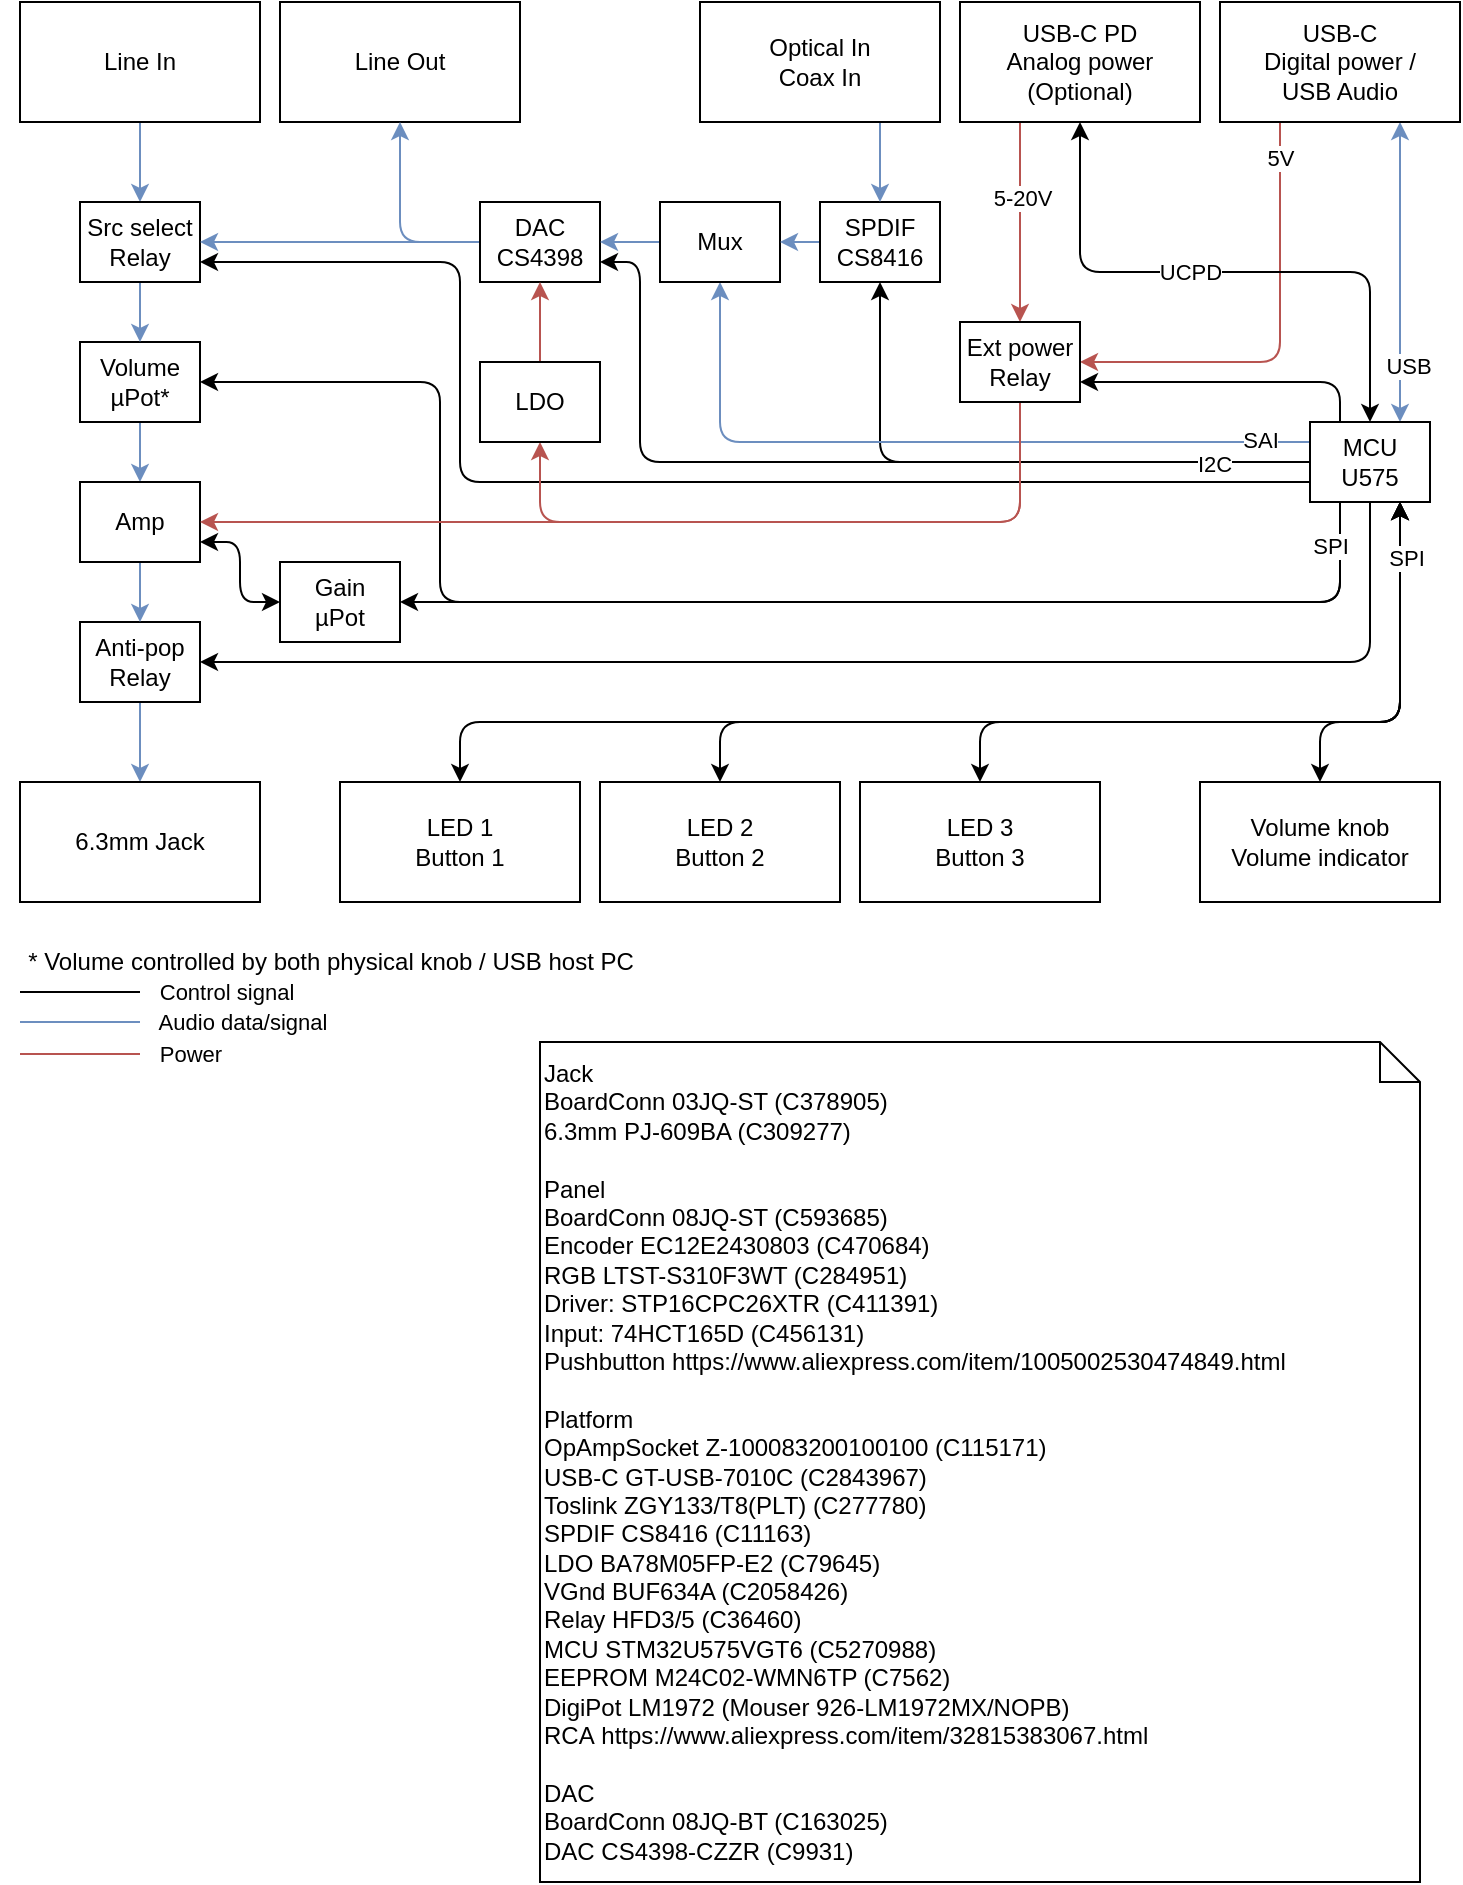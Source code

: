 <mxfile version="21.1.2" type="device">
  <diagram name="Page-1" id="n-3lD2H-Wkeag2W9W8b0">
    <mxGraphModel dx="954" dy="674" grid="1" gridSize="10" guides="1" tooltips="1" connect="1" arrows="1" fold="1" page="1" pageScale="1" pageWidth="827" pageHeight="1169" math="0" shadow="0">
      <root>
        <mxCell id="0" />
        <mxCell id="1" parent="0" />
        <mxCell id="n_GUoloKwii0JjfSqNVO-13" style="edgeStyle=orthogonalEdgeStyle;rounded=1;orthogonalLoop=1;jettySize=auto;html=1;exitX=0;exitY=0.5;exitDx=0;exitDy=0;entryX=0.5;entryY=1;entryDx=0;entryDy=0;" parent="1" source="EO7T-lwEUSpfjx_beom1-7" target="EO7T-lwEUSpfjx_beom1-54" edge="1">
          <mxGeometry relative="1" as="geometry" />
        </mxCell>
        <mxCell id="EO7T-lwEUSpfjx_beom1-37" style="edgeStyle=orthogonalEdgeStyle;rounded=0;orthogonalLoop=1;jettySize=auto;html=1;exitX=0.5;exitY=1;exitDx=0;exitDy=0;entryX=0.5;entryY=0;entryDx=0;entryDy=0;fillColor=#dae8fc;strokeColor=#6c8ebf;" parent="1" source="EO7T-lwEUSpfjx_beom1-1" target="EO7T-lwEUSpfjx_beom1-5" edge="1">
          <mxGeometry relative="1" as="geometry" />
        </mxCell>
        <mxCell id="EO7T-lwEUSpfjx_beom1-1" value="Line In" style="rounded=0;whiteSpace=wrap;html=1;" parent="1" vertex="1">
          <mxGeometry x="40" y="100" width="120" height="60" as="geometry" />
        </mxCell>
        <mxCell id="EO7T-lwEUSpfjx_beom1-2" value="Line Out" style="rounded=0;whiteSpace=wrap;html=1;" parent="1" vertex="1">
          <mxGeometry x="170" y="100" width="120" height="60" as="geometry" />
        </mxCell>
        <mxCell id="EO7T-lwEUSpfjx_beom1-18" style="edgeStyle=orthogonalEdgeStyle;rounded=0;orthogonalLoop=1;jettySize=auto;html=1;exitX=0.75;exitY=1;exitDx=0;exitDy=0;entryX=0.75;entryY=0;entryDx=0;entryDy=0;fillColor=#dae8fc;strokeColor=#6c8ebf;startArrow=classic;startFill=1;" parent="1" source="EO7T-lwEUSpfjx_beom1-3" target="EO7T-lwEUSpfjx_beom1-7" edge="1">
          <mxGeometry relative="1" as="geometry" />
        </mxCell>
        <mxCell id="n_GUoloKwii0JjfSqNVO-3" value="USB" style="edgeLabel;html=1;align=center;verticalAlign=middle;resizable=0;points=[];" parent="EO7T-lwEUSpfjx_beom1-18" vertex="1" connectable="0">
          <mxGeometry x="0.624" y="1" relative="1" as="geometry">
            <mxPoint x="3" as="offset" />
          </mxGeometry>
        </mxCell>
        <mxCell id="EO7T-lwEUSpfjx_beom1-21" style="edgeStyle=orthogonalEdgeStyle;rounded=1;orthogonalLoop=1;jettySize=auto;html=1;exitX=0.25;exitY=1;exitDx=0;exitDy=0;entryX=1;entryY=0.5;entryDx=0;entryDy=0;fillColor=#f8cecc;strokeColor=#b85450;" parent="1" source="EO7T-lwEUSpfjx_beom1-3" target="EO7T-lwEUSpfjx_beom1-17" edge="1">
          <mxGeometry relative="1" as="geometry" />
        </mxCell>
        <mxCell id="EO7T-lwEUSpfjx_beom1-48" value="5V" style="edgeLabel;html=1;align=center;verticalAlign=middle;resizable=0;points=[];" parent="EO7T-lwEUSpfjx_beom1-21" vertex="1" connectable="0">
          <mxGeometry x="-0.783" relative="1" as="geometry">
            <mxPoint y="-6" as="offset" />
          </mxGeometry>
        </mxCell>
        <mxCell id="EO7T-lwEUSpfjx_beom1-3" value="USB-C&lt;br&gt;Digital power /&lt;br&gt;USB Audio" style="rounded=0;whiteSpace=wrap;html=1;" parent="1" vertex="1">
          <mxGeometry x="640" y="100" width="120" height="60" as="geometry" />
        </mxCell>
        <mxCell id="EO7T-lwEUSpfjx_beom1-39" style="edgeStyle=orthogonalEdgeStyle;rounded=0;orthogonalLoop=1;jettySize=auto;html=1;exitX=0.5;exitY=1;exitDx=0;exitDy=0;entryX=0.5;entryY=0;entryDx=0;entryDy=0;fillColor=#dae8fc;strokeColor=#6c8ebf;" parent="1" source="EO7T-lwEUSpfjx_beom1-4" target="EO7T-lwEUSpfjx_beom1-16" edge="1">
          <mxGeometry relative="1" as="geometry" />
        </mxCell>
        <mxCell id="EO7T-lwEUSpfjx_beom1-4" value="Volume&lt;br&gt;µPot*" style="rounded=0;whiteSpace=wrap;html=1;" parent="1" vertex="1">
          <mxGeometry x="70" y="270" width="60" height="40" as="geometry" />
        </mxCell>
        <mxCell id="EO7T-lwEUSpfjx_beom1-38" style="edgeStyle=orthogonalEdgeStyle;rounded=0;orthogonalLoop=1;jettySize=auto;html=1;exitX=0.5;exitY=1;exitDx=0;exitDy=0;entryX=0.5;entryY=0;entryDx=0;entryDy=0;fillColor=#dae8fc;strokeColor=#6c8ebf;" parent="1" source="EO7T-lwEUSpfjx_beom1-5" target="EO7T-lwEUSpfjx_beom1-4" edge="1">
          <mxGeometry relative="1" as="geometry" />
        </mxCell>
        <mxCell id="EO7T-lwEUSpfjx_beom1-5" value="Src select&lt;br&gt;Relay" style="rounded=0;whiteSpace=wrap;html=1;" parent="1" vertex="1">
          <mxGeometry x="70" y="200" width="60" height="40" as="geometry" />
        </mxCell>
        <mxCell id="EO7T-lwEUSpfjx_beom1-41" style="edgeStyle=orthogonalEdgeStyle;rounded=0;orthogonalLoop=1;jettySize=auto;html=1;exitX=0.5;exitY=1;exitDx=0;exitDy=0;entryX=0.5;entryY=0;entryDx=0;entryDy=0;fillColor=#dae8fc;strokeColor=#6c8ebf;" parent="1" source="EO7T-lwEUSpfjx_beom1-6" target="EO7T-lwEUSpfjx_beom1-9" edge="1">
          <mxGeometry relative="1" as="geometry" />
        </mxCell>
        <mxCell id="EO7T-lwEUSpfjx_beom1-6" value="Anti-pop&lt;br&gt;Relay" style="rounded=0;whiteSpace=wrap;html=1;" parent="1" vertex="1">
          <mxGeometry x="70" y="410" width="60" height="40" as="geometry" />
        </mxCell>
        <mxCell id="EO7T-lwEUSpfjx_beom1-28" style="edgeStyle=orthogonalEdgeStyle;rounded=1;orthogonalLoop=1;jettySize=auto;html=1;exitX=0.25;exitY=0;exitDx=0;exitDy=0;entryX=1;entryY=0.75;entryDx=0;entryDy=0;" parent="1" source="EO7T-lwEUSpfjx_beom1-7" target="EO7T-lwEUSpfjx_beom1-17" edge="1">
          <mxGeometry relative="1" as="geometry" />
        </mxCell>
        <mxCell id="EO7T-lwEUSpfjx_beom1-32" style="edgeStyle=orthogonalEdgeStyle;rounded=1;orthogonalLoop=1;jettySize=auto;html=1;exitX=0;exitY=0.25;exitDx=0;exitDy=0;fillColor=#dae8fc;strokeColor=#6c8ebf;entryX=0.5;entryY=1;entryDx=0;entryDy=0;" parent="1" source="EO7T-lwEUSpfjx_beom1-7" target="EO7T-lwEUSpfjx_beom1-53" edge="1">
          <mxGeometry relative="1" as="geometry">
            <mxPoint x="450" y="220" as="targetPoint" />
            <Array as="points">
              <mxPoint x="390" y="320" />
            </Array>
          </mxGeometry>
        </mxCell>
        <mxCell id="n_GUoloKwii0JjfSqNVO-5" value="SAI" style="edgeLabel;html=1;align=center;verticalAlign=middle;resizable=0;points=[];" parent="EO7T-lwEUSpfjx_beom1-32" vertex="1" connectable="0">
          <mxGeometry x="-0.849" y="-1" relative="1" as="geometry">
            <mxPoint x="3" as="offset" />
          </mxGeometry>
        </mxCell>
        <mxCell id="EO7T-lwEUSpfjx_beom1-34" style="edgeStyle=orthogonalEdgeStyle;rounded=1;orthogonalLoop=1;jettySize=auto;html=1;exitX=0;exitY=0.75;exitDx=0;exitDy=0;entryX=1;entryY=0.75;entryDx=0;entryDy=0;" parent="1" source="EO7T-lwEUSpfjx_beom1-7" target="EO7T-lwEUSpfjx_beom1-5" edge="1">
          <mxGeometry relative="1" as="geometry">
            <Array as="points">
              <mxPoint x="260" y="340" />
              <mxPoint x="260" y="230" />
            </Array>
          </mxGeometry>
        </mxCell>
        <mxCell id="EO7T-lwEUSpfjx_beom1-35" style="edgeStyle=orthogonalEdgeStyle;rounded=1;orthogonalLoop=1;jettySize=auto;html=1;exitX=0.25;exitY=1;exitDx=0;exitDy=0;entryX=1;entryY=0.5;entryDx=0;entryDy=0;" parent="1" source="EO7T-lwEUSpfjx_beom1-7" target="EO7T-lwEUSpfjx_beom1-4" edge="1">
          <mxGeometry relative="1" as="geometry">
            <Array as="points">
              <mxPoint x="700" y="400" />
              <mxPoint x="250" y="400" />
              <mxPoint x="250" y="290" />
            </Array>
          </mxGeometry>
        </mxCell>
        <mxCell id="EO7T-lwEUSpfjx_beom1-36" style="edgeStyle=orthogonalEdgeStyle;rounded=1;orthogonalLoop=1;jettySize=auto;html=1;exitX=0.5;exitY=1;exitDx=0;exitDy=0;entryX=1;entryY=0.5;entryDx=0;entryDy=0;" parent="1" source="EO7T-lwEUSpfjx_beom1-7" target="EO7T-lwEUSpfjx_beom1-6" edge="1">
          <mxGeometry relative="1" as="geometry" />
        </mxCell>
        <mxCell id="EO7T-lwEUSpfjx_beom1-51" style="edgeStyle=orthogonalEdgeStyle;orthogonalLoop=1;jettySize=auto;html=1;exitX=0.25;exitY=1;exitDx=0;exitDy=0;entryX=1;entryY=0.5;entryDx=0;entryDy=0;rounded=1;" parent="1" source="EO7T-lwEUSpfjx_beom1-7" target="EO7T-lwEUSpfjx_beom1-50" edge="1">
          <mxGeometry relative="1" as="geometry" />
        </mxCell>
        <mxCell id="n_GUoloKwii0JjfSqNVO-1" value="SPI" style="edgeLabel;html=1;align=center;verticalAlign=middle;resizable=0;points=[];" parent="EO7T-lwEUSpfjx_beom1-51" vertex="1" connectable="0">
          <mxGeometry x="-0.764" relative="1" as="geometry">
            <mxPoint x="6" y="-28" as="offset" />
          </mxGeometry>
        </mxCell>
        <mxCell id="n_GUoloKwii0JjfSqNVO-11" style="edgeStyle=orthogonalEdgeStyle;rounded=1;orthogonalLoop=1;jettySize=auto;html=1;exitX=0;exitY=0.5;exitDx=0;exitDy=0;entryX=1;entryY=0.75;entryDx=0;entryDy=0;" parent="1" source="EO7T-lwEUSpfjx_beom1-7" target="EO7T-lwEUSpfjx_beom1-8" edge="1">
          <mxGeometry relative="1" as="geometry">
            <Array as="points">
              <mxPoint x="350" y="330" />
              <mxPoint x="350" y="230" />
            </Array>
          </mxGeometry>
        </mxCell>
        <mxCell id="n_GUoloKwii0JjfSqNVO-12" value="I2C" style="edgeLabel;html=1;align=center;verticalAlign=middle;resizable=0;points=[];" parent="n_GUoloKwii0JjfSqNVO-11" vertex="1" connectable="0">
          <mxGeometry x="-0.789" y="1" relative="1" as="geometry">
            <mxPoint as="offset" />
          </mxGeometry>
        </mxCell>
        <mxCell id="EO7T-lwEUSpfjx_beom1-7" value="MCU&lt;br&gt;U575" style="rounded=0;whiteSpace=wrap;html=1;" parent="1" vertex="1">
          <mxGeometry x="685" y="310" width="60" height="40" as="geometry" />
        </mxCell>
        <mxCell id="EO7T-lwEUSpfjx_beom1-26" style="edgeStyle=orthogonalEdgeStyle;rounded=1;orthogonalLoop=1;jettySize=auto;html=1;exitX=0;exitY=0.5;exitDx=0;exitDy=0;entryX=1;entryY=0.5;entryDx=0;entryDy=0;fillColor=#dae8fc;strokeColor=#6c8ebf;" parent="1" source="EO7T-lwEUSpfjx_beom1-8" target="EO7T-lwEUSpfjx_beom1-5" edge="1">
          <mxGeometry relative="1" as="geometry" />
        </mxCell>
        <mxCell id="EO7T-lwEUSpfjx_beom1-27" style="edgeStyle=orthogonalEdgeStyle;rounded=1;orthogonalLoop=1;jettySize=auto;html=1;exitX=0;exitY=0.5;exitDx=0;exitDy=0;entryX=0.5;entryY=1;entryDx=0;entryDy=0;fillColor=#dae8fc;strokeColor=#6c8ebf;" parent="1" source="EO7T-lwEUSpfjx_beom1-8" target="EO7T-lwEUSpfjx_beom1-2" edge="1">
          <mxGeometry relative="1" as="geometry" />
        </mxCell>
        <mxCell id="EO7T-lwEUSpfjx_beom1-8" value="DAC&lt;br&gt;CS4398" style="rounded=0;whiteSpace=wrap;html=1;" parent="1" vertex="1">
          <mxGeometry x="270" y="200" width="60" height="40" as="geometry" />
        </mxCell>
        <mxCell id="EO7T-lwEUSpfjx_beom1-9" value="6.3mm Jack" style="rounded=0;whiteSpace=wrap;html=1;" parent="1" vertex="1">
          <mxGeometry x="40" y="490" width="120" height="60" as="geometry" />
        </mxCell>
        <mxCell id="EO7T-lwEUSpfjx_beom1-22" style="edgeStyle=orthogonalEdgeStyle;rounded=1;orthogonalLoop=1;jettySize=auto;html=1;exitX=0.5;exitY=0;exitDx=0;exitDy=0;entryX=0.75;entryY=1;entryDx=0;entryDy=0;startArrow=classic;startFill=1;" parent="1" source="EO7T-lwEUSpfjx_beom1-10" target="EO7T-lwEUSpfjx_beom1-7" edge="1">
          <mxGeometry relative="1" as="geometry">
            <Array as="points">
              <mxPoint x="690" y="460" />
              <mxPoint x="730" y="460" />
            </Array>
          </mxGeometry>
        </mxCell>
        <mxCell id="EO7T-lwEUSpfjx_beom1-10" value="Volume knob&lt;br&gt;Volume indicator" style="rounded=0;whiteSpace=wrap;html=1;" parent="1" vertex="1">
          <mxGeometry x="630" y="490" width="120" height="60" as="geometry" />
        </mxCell>
        <mxCell id="EO7T-lwEUSpfjx_beom1-25" style="edgeStyle=orthogonalEdgeStyle;rounded=1;orthogonalLoop=1;jettySize=auto;html=1;exitX=0.5;exitY=0;exitDx=0;exitDy=0;entryX=0.75;entryY=1;entryDx=0;entryDy=0;startArrow=classic;startFill=1;" parent="1" source="EO7T-lwEUSpfjx_beom1-11" target="EO7T-lwEUSpfjx_beom1-7" edge="1">
          <mxGeometry relative="1" as="geometry">
            <mxPoint x="700" y="360" as="targetPoint" />
            <Array as="points">
              <mxPoint x="260" y="460" />
              <mxPoint x="730" y="460" />
            </Array>
          </mxGeometry>
        </mxCell>
        <mxCell id="EO7T-lwEUSpfjx_beom1-11" value="LED 1&lt;br&gt;Button 1" style="rounded=0;whiteSpace=wrap;html=1;" parent="1" vertex="1">
          <mxGeometry x="200" y="490" width="120" height="60" as="geometry" />
        </mxCell>
        <mxCell id="EO7T-lwEUSpfjx_beom1-24" style="edgeStyle=orthogonalEdgeStyle;rounded=1;orthogonalLoop=1;jettySize=auto;html=1;exitX=0.5;exitY=0;exitDx=0;exitDy=0;startArrow=classic;startFill=1;" parent="1" source="EO7T-lwEUSpfjx_beom1-12" edge="1">
          <mxGeometry relative="1" as="geometry">
            <mxPoint x="730" y="350" as="targetPoint" />
            <Array as="points">
              <mxPoint x="390" y="460" />
              <mxPoint x="730" y="460" />
            </Array>
          </mxGeometry>
        </mxCell>
        <mxCell id="EO7T-lwEUSpfjx_beom1-12" value="LED 2&lt;br&gt;Button 2" style="rounded=0;whiteSpace=wrap;html=1;" parent="1" vertex="1">
          <mxGeometry x="330" y="490" width="120" height="60" as="geometry" />
        </mxCell>
        <mxCell id="EO7T-lwEUSpfjx_beom1-23" style="edgeStyle=orthogonalEdgeStyle;rounded=1;orthogonalLoop=1;jettySize=auto;html=1;exitX=0.5;exitY=0;exitDx=0;exitDy=0;entryX=0.75;entryY=1;entryDx=0;entryDy=0;startArrow=classic;startFill=1;" parent="1" source="EO7T-lwEUSpfjx_beom1-13" target="EO7T-lwEUSpfjx_beom1-7" edge="1">
          <mxGeometry relative="1" as="geometry">
            <Array as="points">
              <mxPoint x="520" y="460" />
              <mxPoint x="730" y="460" />
            </Array>
          </mxGeometry>
        </mxCell>
        <mxCell id="n_GUoloKwii0JjfSqNVO-2" value="SPI" style="edgeLabel;html=1;align=center;verticalAlign=middle;resizable=0;points=[];" parent="EO7T-lwEUSpfjx_beom1-23" vertex="1" connectable="0">
          <mxGeometry x="0.841" y="-1" relative="1" as="geometry">
            <mxPoint x="2" as="offset" />
          </mxGeometry>
        </mxCell>
        <mxCell id="EO7T-lwEUSpfjx_beom1-13" value="LED 3&lt;br&gt;Button 3" style="rounded=0;whiteSpace=wrap;html=1;" parent="1" vertex="1">
          <mxGeometry x="460" y="490" width="120" height="60" as="geometry" />
        </mxCell>
        <mxCell id="EO7T-lwEUSpfjx_beom1-19" style="edgeStyle=orthogonalEdgeStyle;rounded=0;orthogonalLoop=1;jettySize=auto;html=1;exitX=0.25;exitY=1;exitDx=0;exitDy=0;entryX=0.5;entryY=0;entryDx=0;entryDy=0;fillColor=#f8cecc;strokeColor=#b85450;" parent="1" source="EO7T-lwEUSpfjx_beom1-14" target="EO7T-lwEUSpfjx_beom1-17" edge="1">
          <mxGeometry relative="1" as="geometry">
            <mxPoint x="570" y="200" as="targetPoint" />
          </mxGeometry>
        </mxCell>
        <mxCell id="EO7T-lwEUSpfjx_beom1-61" value="5-20V" style="edgeLabel;html=1;align=center;verticalAlign=middle;resizable=0;points=[];" parent="EO7T-lwEUSpfjx_beom1-19" vertex="1" connectable="0">
          <mxGeometry x="-0.243" y="1" relative="1" as="geometry">
            <mxPoint as="offset" />
          </mxGeometry>
        </mxCell>
        <mxCell id="EO7T-lwEUSpfjx_beom1-14" value="USB-C PD&lt;br&gt;Analog power&lt;br&gt;(Optional)" style="rounded=0;whiteSpace=wrap;html=1;" parent="1" vertex="1">
          <mxGeometry x="510" y="100" width="120" height="60" as="geometry" />
        </mxCell>
        <mxCell id="EO7T-lwEUSpfjx_beom1-30" style="edgeStyle=orthogonalEdgeStyle;rounded=1;orthogonalLoop=1;jettySize=auto;html=1;exitX=0.5;exitY=1;exitDx=0;exitDy=0;entryX=0.5;entryY=0;entryDx=0;entryDy=0;startArrow=classic;startFill=1;" parent="1" source="EO7T-lwEUSpfjx_beom1-14" target="EO7T-lwEUSpfjx_beom1-7" edge="1">
          <mxGeometry relative="1" as="geometry">
            <mxPoint x="600" y="220" as="sourcePoint" />
          </mxGeometry>
        </mxCell>
        <mxCell id="n_GUoloKwii0JjfSqNVO-6" value="UCPD" style="edgeLabel;html=1;align=center;verticalAlign=middle;resizable=0;points=[];" parent="EO7T-lwEUSpfjx_beom1-30" vertex="1" connectable="0">
          <mxGeometry x="-0.169" y="2" relative="1" as="geometry">
            <mxPoint x="7" y="2" as="offset" />
          </mxGeometry>
        </mxCell>
        <mxCell id="EO7T-lwEUSpfjx_beom1-40" style="edgeStyle=orthogonalEdgeStyle;rounded=0;orthogonalLoop=1;jettySize=auto;html=1;exitX=0.5;exitY=1;exitDx=0;exitDy=0;entryX=0.5;entryY=0;entryDx=0;entryDy=0;fillColor=#dae8fc;strokeColor=#6c8ebf;" parent="1" source="EO7T-lwEUSpfjx_beom1-16" target="EO7T-lwEUSpfjx_beom1-6" edge="1">
          <mxGeometry relative="1" as="geometry" />
        </mxCell>
        <mxCell id="EO7T-lwEUSpfjx_beom1-16" value="Amp" style="rounded=0;whiteSpace=wrap;html=1;" parent="1" vertex="1">
          <mxGeometry x="70" y="340" width="60" height="40" as="geometry" />
        </mxCell>
        <mxCell id="EO7T-lwEUSpfjx_beom1-33" style="edgeStyle=orthogonalEdgeStyle;rounded=1;orthogonalLoop=1;jettySize=auto;html=1;exitX=0.5;exitY=1;exitDx=0;exitDy=0;entryX=1;entryY=0.5;entryDx=0;entryDy=0;fillColor=#f8cecc;strokeColor=#b85450;" parent="1" source="EO7T-lwEUSpfjx_beom1-17" target="EO7T-lwEUSpfjx_beom1-16" edge="1">
          <mxGeometry relative="1" as="geometry">
            <Array as="points">
              <mxPoint x="540" y="360" />
            </Array>
          </mxGeometry>
        </mxCell>
        <mxCell id="n_GUoloKwii0JjfSqNVO-8" style="edgeStyle=orthogonalEdgeStyle;rounded=1;orthogonalLoop=1;jettySize=auto;html=1;exitX=0.5;exitY=1;exitDx=0;exitDy=0;entryX=0.5;entryY=1;entryDx=0;entryDy=0;fillColor=#f8cecc;strokeColor=#b85450;" parent="1" source="EO7T-lwEUSpfjx_beom1-17" target="n_GUoloKwii0JjfSqNVO-7" edge="1">
          <mxGeometry relative="1" as="geometry">
            <Array as="points">
              <mxPoint x="540" y="360" />
              <mxPoint x="300" y="360" />
            </Array>
          </mxGeometry>
        </mxCell>
        <mxCell id="EO7T-lwEUSpfjx_beom1-17" value="Ext power&lt;br&gt;Relay" style="rounded=0;whiteSpace=wrap;html=1;" parent="1" vertex="1">
          <mxGeometry x="510" y="260" width="60" height="40" as="geometry" />
        </mxCell>
        <mxCell id="EO7T-lwEUSpfjx_beom1-44" value="" style="endArrow=none;html=1;rounded=0;fillColor=#dae8fc;strokeColor=#6c8ebf;" parent="1" edge="1">
          <mxGeometry width="50" height="50" relative="1" as="geometry">
            <mxPoint x="40" y="610" as="sourcePoint" />
            <mxPoint x="100" y="610" as="targetPoint" />
          </mxGeometry>
        </mxCell>
        <mxCell id="EO7T-lwEUSpfjx_beom1-45" value="Audio data/signal" style="edgeLabel;html=1;align=center;verticalAlign=middle;resizable=0;points=[];" parent="EO7T-lwEUSpfjx_beom1-44" vertex="1" connectable="0">
          <mxGeometry x="-0.403" y="-2" relative="1" as="geometry">
            <mxPoint x="93" y="-2" as="offset" />
          </mxGeometry>
        </mxCell>
        <mxCell id="EO7T-lwEUSpfjx_beom1-46" value="" style="endArrow=none;html=1;rounded=0;fillColor=#f8cecc;strokeColor=#b85450;" parent="1" edge="1">
          <mxGeometry width="50" height="50" relative="1" as="geometry">
            <mxPoint x="40" y="626" as="sourcePoint" />
            <mxPoint x="100" y="626" as="targetPoint" />
          </mxGeometry>
        </mxCell>
        <mxCell id="EO7T-lwEUSpfjx_beom1-47" value="Power" style="edgeLabel;html=1;align=center;verticalAlign=middle;resizable=0;points=[];" parent="EO7T-lwEUSpfjx_beom1-46" vertex="1" connectable="0">
          <mxGeometry x="-0.403" y="-2" relative="1" as="geometry">
            <mxPoint x="67" y="-2" as="offset" />
          </mxGeometry>
        </mxCell>
        <mxCell id="EO7T-lwEUSpfjx_beom1-49" value="* Volume controlled by both physical knob / USB host PC" style="text;html=1;align=center;verticalAlign=middle;resizable=0;points=[];autosize=1;strokeColor=none;fillColor=none;" parent="1" vertex="1">
          <mxGeometry x="30" y="565" width="330" height="30" as="geometry" />
        </mxCell>
        <mxCell id="n_GUoloKwii0JjfSqNVO-10" style="edgeStyle=orthogonalEdgeStyle;rounded=1;orthogonalLoop=1;jettySize=auto;html=1;exitX=0;exitY=0.5;exitDx=0;exitDy=0;entryX=1;entryY=0.75;entryDx=0;entryDy=0;startArrow=classic;startFill=1;" parent="1" source="EO7T-lwEUSpfjx_beom1-50" target="EO7T-lwEUSpfjx_beom1-16" edge="1">
          <mxGeometry relative="1" as="geometry" />
        </mxCell>
        <mxCell id="EO7T-lwEUSpfjx_beom1-50" value="Gain&lt;br&gt;µPot" style="rounded=0;whiteSpace=wrap;html=1;" parent="1" vertex="1">
          <mxGeometry x="170" y="380" width="60" height="40" as="geometry" />
        </mxCell>
        <mxCell id="EO7T-lwEUSpfjx_beom1-56" style="edgeStyle=orthogonalEdgeStyle;rounded=0;orthogonalLoop=1;jettySize=auto;html=1;exitX=0;exitY=0.5;exitDx=0;exitDy=0;entryX=1;entryY=0.5;entryDx=0;entryDy=0;fillColor=#dae8fc;strokeColor=#6c8ebf;" parent="1" source="EO7T-lwEUSpfjx_beom1-53" target="EO7T-lwEUSpfjx_beom1-8" edge="1">
          <mxGeometry relative="1" as="geometry" />
        </mxCell>
        <mxCell id="EO7T-lwEUSpfjx_beom1-53" value="Mux" style="rounded=0;whiteSpace=wrap;html=1;" parent="1" vertex="1">
          <mxGeometry x="360" y="200" width="60" height="40" as="geometry" />
        </mxCell>
        <mxCell id="EO7T-lwEUSpfjx_beom1-57" style="edgeStyle=orthogonalEdgeStyle;rounded=0;orthogonalLoop=1;jettySize=auto;html=1;exitX=0;exitY=0.5;exitDx=0;exitDy=0;entryX=1;entryY=0.5;entryDx=0;entryDy=0;fillColor=#dae8fc;strokeColor=#6c8ebf;" parent="1" source="EO7T-lwEUSpfjx_beom1-54" target="EO7T-lwEUSpfjx_beom1-53" edge="1">
          <mxGeometry relative="1" as="geometry" />
        </mxCell>
        <mxCell id="EO7T-lwEUSpfjx_beom1-54" value="SPDIF&lt;br&gt;CS8416" style="rounded=0;whiteSpace=wrap;html=1;" parent="1" vertex="1">
          <mxGeometry x="440" y="200" width="60" height="40" as="geometry" />
        </mxCell>
        <mxCell id="EO7T-lwEUSpfjx_beom1-58" style="edgeStyle=orthogonalEdgeStyle;rounded=0;orthogonalLoop=1;jettySize=auto;html=1;exitX=0.75;exitY=1;exitDx=0;exitDy=0;entryX=0.5;entryY=0;entryDx=0;entryDy=0;fillColor=#dae8fc;strokeColor=#6c8ebf;" parent="1" source="EO7T-lwEUSpfjx_beom1-55" target="EO7T-lwEUSpfjx_beom1-54" edge="1">
          <mxGeometry relative="1" as="geometry" />
        </mxCell>
        <mxCell id="EO7T-lwEUSpfjx_beom1-55" value="Optical In&lt;br&gt;Coax In" style="rounded=0;whiteSpace=wrap;html=1;" parent="1" vertex="1">
          <mxGeometry x="380" y="100" width="120" height="60" as="geometry" />
        </mxCell>
        <mxCell id="EO7T-lwEUSpfjx_beom1-59" value="" style="endArrow=none;html=1;rounded=0;fillColor=#dae8fc;strokeColor=#000000;" parent="1" edge="1">
          <mxGeometry width="50" height="50" relative="1" as="geometry">
            <mxPoint x="40" y="595" as="sourcePoint" />
            <mxPoint x="100" y="595" as="targetPoint" />
          </mxGeometry>
        </mxCell>
        <mxCell id="EO7T-lwEUSpfjx_beom1-60" value="Control signal" style="edgeLabel;html=1;align=center;verticalAlign=middle;resizable=0;points=[];" parent="EO7T-lwEUSpfjx_beom1-59" vertex="1" connectable="0">
          <mxGeometry x="-0.403" y="-2" relative="1" as="geometry">
            <mxPoint x="85" y="-2" as="offset" />
          </mxGeometry>
        </mxCell>
        <mxCell id="n_GUoloKwii0JjfSqNVO-9" style="edgeStyle=orthogonalEdgeStyle;rounded=0;orthogonalLoop=1;jettySize=auto;html=1;exitX=0.5;exitY=0;exitDx=0;exitDy=0;entryX=0.5;entryY=1;entryDx=0;entryDy=0;fillColor=#f8cecc;strokeColor=#b85450;" parent="1" source="n_GUoloKwii0JjfSqNVO-7" target="EO7T-lwEUSpfjx_beom1-8" edge="1">
          <mxGeometry relative="1" as="geometry" />
        </mxCell>
        <mxCell id="n_GUoloKwii0JjfSqNVO-7" value="LDO" style="rounded=0;whiteSpace=wrap;html=1;" parent="1" vertex="1">
          <mxGeometry x="270" y="280" width="60" height="40" as="geometry" />
        </mxCell>
        <mxCell id="cZI69z1NmbuiU9qU_al--1" value="Jack&lt;br&gt;BoardConn&amp;nbsp;03JQ-ST (C378905)&lt;br&gt;6.3mm&amp;nbsp;PJ-609BA (C309277)&lt;br&gt;&lt;br&gt;Panel&lt;br&gt;BoardConn&amp;nbsp;08JQ-ST (C593685)&lt;br&gt;Encoder&amp;nbsp;EC12E2430803 (C470684)&lt;br&gt;RGB&amp;nbsp;LTST-S310F3WT (C284951)&lt;br&gt;Driver:&amp;nbsp;STP16CPC26XTR (C411391)&lt;br&gt;Input:&amp;nbsp;74HCT165D (C456131)&lt;br&gt;Pushbutton https://www.aliexpress.com/item/1005002530474849.html&lt;br&gt;&lt;br&gt;Platform&lt;br&gt;OpAmpSocket&amp;nbsp;Z-100083200100100 (C115171)&lt;br&gt;USB-C&amp;nbsp;GT-USB-7010C (C2843967)&lt;br&gt;Toslink ZGY133/T8(PLT) (C277780)&lt;br&gt;SPDIF&amp;nbsp;CS8416 (C11163)&lt;br&gt;LDO&amp;nbsp;BA78M05FP-E2 (C79645)&lt;br&gt;VGnd&amp;nbsp;BUF634A (C2058426)&lt;br&gt;Relay&amp;nbsp;HFD3/5 (C36460)&lt;br&gt;MCU&amp;nbsp;STM32U575VGT6 (C5270988)&lt;br&gt;EEPROM&amp;nbsp;M24C02-WMN6TP (C7562)&lt;br&gt;DigiPot LM1972 (Mouser 926-LM1972MX/NOPB&lt;span style=&quot;background-color: initial;&quot;&gt;)&lt;/span&gt;&lt;br&gt;RCA&amp;nbsp;https://www.aliexpress.com/item/32815383067.html&lt;br&gt;&lt;br&gt;DAC&lt;br&gt;BoardConn&amp;nbsp;08JQ-BT (C163025)&lt;br&gt;DAC&amp;nbsp;CS4398-CZZR (C9931)" style="shape=note;size=20;whiteSpace=wrap;html=1;align=left;" vertex="1" parent="1">
          <mxGeometry x="300" y="620" width="440" height="420" as="geometry" />
        </mxCell>
      </root>
    </mxGraphModel>
  </diagram>
</mxfile>
